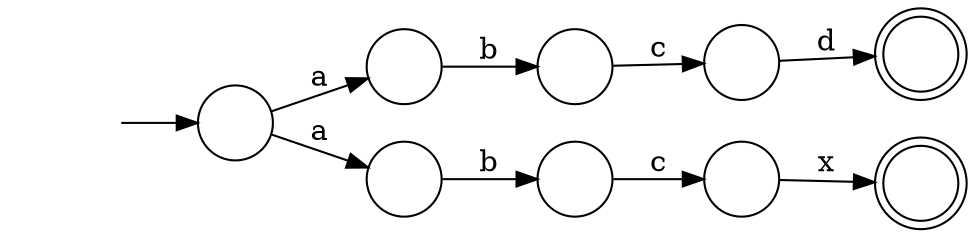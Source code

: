 digraph Automaton {
  rankdir = LR;
  0 [shape=circle,label=""];
  initial [shape=plaintext,label=""];
  initial -> 0
  0 -> 1 [label="a"]
  0 -> 2 [label="a"]
  1 [shape=circle,label=""];
  1 -> 3 [label="b"]
  2 [shape=circle,label=""];
  2 -> 4 [label="b"]
  3 [shape=circle,label=""];
  3 -> 5 [label="c"]
  4 [shape=circle,label=""];
  4 -> 6 [label="c"]
  5 [shape=circle,label=""];
  5 -> 7 [label="d"]
  6 [shape=circle,label=""];
  6 -> 8 [label="x"]
  7 [shape=doublecircle,label=""];
  8 [shape=doublecircle,label=""];
}

